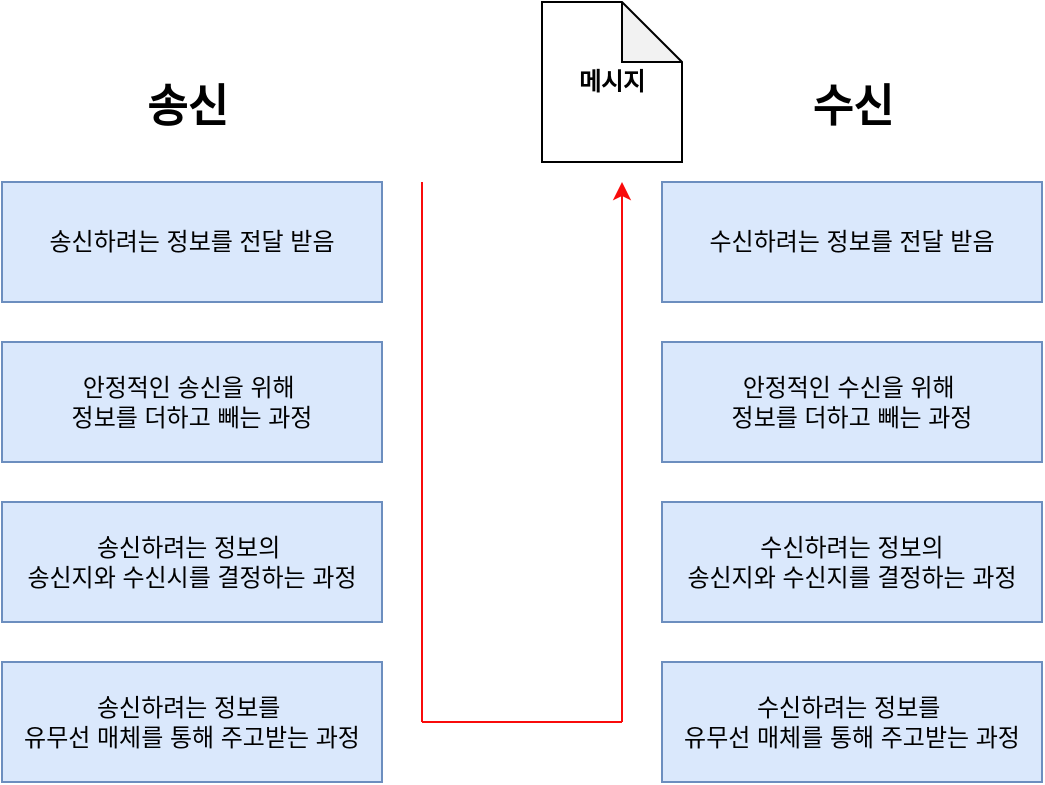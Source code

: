 <mxfile version="24.7.7">
  <diagram name="페이지-1" id="VP2TWbbV3WUYrhYYqZj9">
    <mxGraphModel dx="836" dy="518" grid="1" gridSize="10" guides="1" tooltips="1" connect="1" arrows="1" fold="1" page="1" pageScale="1" pageWidth="827" pageHeight="1169" math="0" shadow="0">
      <root>
        <mxCell id="0" />
        <mxCell id="1" parent="0" />
        <mxCell id="kX8l-Wb6bYq9xpeANjjM-1" value="송신하려는 정보를 전달 받음" style="rounded=0;whiteSpace=wrap;html=1;fillColor=#dae8fc;strokeColor=#6c8ebf;" vertex="1" parent="1">
          <mxGeometry x="50" y="210" width="190" height="60" as="geometry" />
        </mxCell>
        <mxCell id="kX8l-Wb6bYq9xpeANjjM-2" value="안정적인 송신을 위해&amp;nbsp;&lt;div&gt;정보를 더하고 빼는 과정&lt;/div&gt;" style="rounded=0;whiteSpace=wrap;html=1;fillColor=#dae8fc;strokeColor=#6c8ebf;" vertex="1" parent="1">
          <mxGeometry x="50" y="290" width="190" height="60" as="geometry" />
        </mxCell>
        <mxCell id="kX8l-Wb6bYq9xpeANjjM-3" value="송신하려는 정보의&amp;nbsp;&lt;div&gt;송신지와 수신시를 결정하는 과정&lt;/div&gt;" style="rounded=0;whiteSpace=wrap;html=1;fillColor=#dae8fc;strokeColor=#6c8ebf;" vertex="1" parent="1">
          <mxGeometry x="50" y="370" width="190" height="60" as="geometry" />
        </mxCell>
        <mxCell id="kX8l-Wb6bYq9xpeANjjM-4" value="송신하려는 정보를&amp;nbsp;&lt;div&gt;유무선 매체를 통해 주고받는 과정&lt;/div&gt;" style="rounded=0;whiteSpace=wrap;html=1;fillColor=#dae8fc;strokeColor=#6c8ebf;" vertex="1" parent="1">
          <mxGeometry x="50" y="450" width="190" height="60" as="geometry" />
        </mxCell>
        <mxCell id="kX8l-Wb6bYq9xpeANjjM-5" value="수신하려는 정보를&amp;nbsp;&lt;div&gt;유무선 매체를 통해 주고받는 과정&lt;/div&gt;" style="rounded=0;whiteSpace=wrap;html=1;fillColor=#dae8fc;strokeColor=#6c8ebf;" vertex="1" parent="1">
          <mxGeometry x="380" y="450" width="190" height="60" as="geometry" />
        </mxCell>
        <mxCell id="kX8l-Wb6bYq9xpeANjjM-6" value="수신하려는 정보의&lt;div&gt;송신지와 수신지를 결정하는 과정&lt;/div&gt;" style="rounded=0;whiteSpace=wrap;html=1;fillColor=#dae8fc;strokeColor=#6c8ebf;" vertex="1" parent="1">
          <mxGeometry x="380" y="370" width="190" height="60" as="geometry" />
        </mxCell>
        <mxCell id="kX8l-Wb6bYq9xpeANjjM-7" value="안정적인 수신을 위해&amp;nbsp;&lt;div&gt;정보를 더하고 빼는 과정&lt;/div&gt;" style="rounded=0;whiteSpace=wrap;html=1;fillColor=#dae8fc;strokeColor=#6c8ebf;" vertex="1" parent="1">
          <mxGeometry x="380" y="290" width="190" height="60" as="geometry" />
        </mxCell>
        <mxCell id="kX8l-Wb6bYq9xpeANjjM-8" value="수신하려는 정보를 전달 받음" style="rounded=0;whiteSpace=wrap;html=1;fillColor=#dae8fc;strokeColor=#6c8ebf;" vertex="1" parent="1">
          <mxGeometry x="380" y="210" width="190" height="60" as="geometry" />
        </mxCell>
        <mxCell id="kX8l-Wb6bYq9xpeANjjM-9" value="&lt;font face=&quot;Comic Sans MS&quot; style=&quot;font-size: 22px;&quot;&gt;&lt;b&gt;송신&amp;nbsp;&lt;/b&gt;&lt;/font&gt;" style="text;html=1;align=center;verticalAlign=middle;resizable=0;points=[];autosize=1;strokeColor=none;fillColor=none;" vertex="1" parent="1">
          <mxGeometry x="105" y="153" width="80" height="40" as="geometry" />
        </mxCell>
        <mxCell id="kX8l-Wb6bYq9xpeANjjM-11" value="&lt;font face=&quot;Comic Sans MS&quot; style=&quot;font-size: 22px;&quot;&gt;&lt;b&gt;수신&lt;/b&gt;&lt;/font&gt;" style="text;html=1;align=center;verticalAlign=middle;resizable=0;points=[];autosize=1;strokeColor=none;fillColor=none;" vertex="1" parent="1">
          <mxGeometry x="440" y="153" width="70" height="40" as="geometry" />
        </mxCell>
        <mxCell id="kX8l-Wb6bYq9xpeANjjM-14" value="" style="endArrow=none;html=1;rounded=0;strokeColor=#f90b0b;" edge="1" parent="1">
          <mxGeometry width="50" height="50" relative="1" as="geometry">
            <mxPoint x="260" y="480" as="sourcePoint" />
            <mxPoint x="260" y="210" as="targetPoint" />
          </mxGeometry>
        </mxCell>
        <mxCell id="kX8l-Wb6bYq9xpeANjjM-15" value="" style="endArrow=none;html=1;rounded=0;strokeColor=#f90b0b;" edge="1" parent="1">
          <mxGeometry width="50" height="50" relative="1" as="geometry">
            <mxPoint x="360" y="480" as="sourcePoint" />
            <mxPoint x="260" y="480" as="targetPoint" />
          </mxGeometry>
        </mxCell>
        <mxCell id="kX8l-Wb6bYq9xpeANjjM-16" value="" style="endArrow=classic;html=1;rounded=0;strokeColor=#f90b0b;" edge="1" parent="1">
          <mxGeometry width="50" height="50" relative="1" as="geometry">
            <mxPoint x="360" y="480" as="sourcePoint" />
            <mxPoint x="360" y="210" as="targetPoint" />
          </mxGeometry>
        </mxCell>
        <mxCell id="kX8l-Wb6bYq9xpeANjjM-17" value="&lt;b&gt;&lt;font face=&quot;Comic Sans MS&quot;&gt;메시지&lt;/font&gt;&lt;/b&gt;" style="shape=note;whiteSpace=wrap;html=1;backgroundOutline=1;darkOpacity=0.05;" vertex="1" parent="1">
          <mxGeometry x="320" y="120" width="70" height="80" as="geometry" />
        </mxCell>
      </root>
    </mxGraphModel>
  </diagram>
</mxfile>

